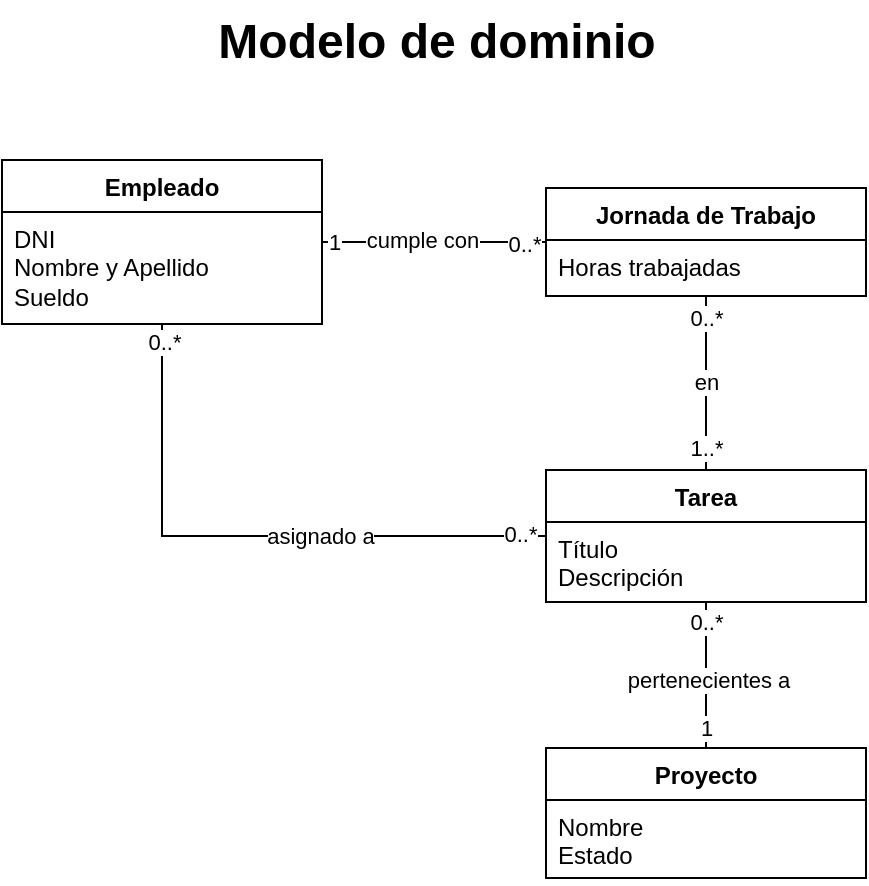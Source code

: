 <mxfile version="24.7.5">
  <diagram name="Page-1" id="ZnVQg8qKtz0uywgZmiTY">
    <mxGraphModel dx="1372" dy="756" grid="0" gridSize="10" guides="1" tooltips="1" connect="1" arrows="1" fold="1" page="1" pageScale="1" pageWidth="850" pageHeight="1100" math="0" shadow="0">
      <root>
        <mxCell id="0" />
        <mxCell id="1" parent="0" />
        <mxCell id="wZFPZeTqg8-6l5qeh17--5" value="Empleado" style="swimlane;fontStyle=1;align=center;verticalAlign=top;childLayout=stackLayout;horizontal=1;startSize=26;horizontalStack=0;resizeParent=1;resizeParentMax=0;resizeLast=0;collapsible=1;marginBottom=0;whiteSpace=wrap;html=1;" vertex="1" parent="1">
          <mxGeometry x="209" y="80" width="160" height="82" as="geometry" />
        </mxCell>
        <mxCell id="wZFPZeTqg8-6l5qeh17--6" value="&lt;div&gt;DNI&lt;/div&gt;Nombre y Apellido&lt;div&gt;Sueldo&lt;/div&gt;" style="text;strokeColor=none;fillColor=none;align=left;verticalAlign=top;spacingLeft=4;spacingRight=4;overflow=hidden;rotatable=0;points=[[0,0.5],[1,0.5]];portConstraint=eastwest;whiteSpace=wrap;html=1;" vertex="1" parent="wZFPZeTqg8-6l5qeh17--5">
          <mxGeometry y="26" width="160" height="56" as="geometry" />
        </mxCell>
        <mxCell id="wZFPZeTqg8-6l5qeh17--25" style="edgeStyle=orthogonalEdgeStyle;rounded=0;orthogonalLoop=1;jettySize=auto;html=1;endArrow=none;endFill=0;" edge="1" parent="1" source="wZFPZeTqg8-6l5qeh17--28" target="wZFPZeTqg8-6l5qeh17--5">
          <mxGeometry relative="1" as="geometry" />
        </mxCell>
        <mxCell id="wZFPZeTqg8-6l5qeh17--26" value="0..*" style="edgeLabel;html=1;align=center;verticalAlign=middle;resizable=0;points=[];" vertex="1" connectable="0" parent="wZFPZeTqg8-6l5qeh17--25">
          <mxGeometry x="-0.951" y="-1" relative="1" as="geometry">
            <mxPoint x="-6" as="offset" />
          </mxGeometry>
        </mxCell>
        <mxCell id="wZFPZeTqg8-6l5qeh17--27" value="0..*" style="edgeLabel;html=1;align=center;verticalAlign=middle;resizable=0;points=[];" vertex="1" connectable="0" parent="wZFPZeTqg8-6l5qeh17--25">
          <mxGeometry x="0.94" y="-1" relative="1" as="geometry">
            <mxPoint as="offset" />
          </mxGeometry>
        </mxCell>
        <mxCell id="wZFPZeTqg8-6l5qeh17--36" value="asignado a" style="edgeLabel;html=1;align=center;verticalAlign=middle;resizable=0;points=[];" vertex="1" connectable="0" parent="wZFPZeTqg8-6l5qeh17--25">
          <mxGeometry x="0.143" y="1" relative="1" as="geometry">
            <mxPoint x="57" y="-1" as="offset" />
          </mxGeometry>
        </mxCell>
        <mxCell id="wZFPZeTqg8-6l5qeh17--30" style="edgeStyle=orthogonalEdgeStyle;rounded=0;orthogonalLoop=1;jettySize=auto;html=1;endArrow=none;endFill=0;" edge="1" parent="1" source="wZFPZeTqg8-6l5qeh17--15" target="wZFPZeTqg8-6l5qeh17--28">
          <mxGeometry relative="1" as="geometry" />
        </mxCell>
        <mxCell id="wZFPZeTqg8-6l5qeh17--31" value="1" style="edgeLabel;html=1;align=center;verticalAlign=middle;resizable=0;points=[];" vertex="1" connectable="0" parent="wZFPZeTqg8-6l5qeh17--30">
          <mxGeometry x="-0.833" relative="1" as="geometry">
            <mxPoint y="-4" as="offset" />
          </mxGeometry>
        </mxCell>
        <mxCell id="wZFPZeTqg8-6l5qeh17--32" value="0..*" style="edgeLabel;html=1;align=center;verticalAlign=middle;resizable=0;points=[];" vertex="1" connectable="0" parent="wZFPZeTqg8-6l5qeh17--30">
          <mxGeometry x="0.791" y="1" relative="1" as="geometry">
            <mxPoint x="1" y="2" as="offset" />
          </mxGeometry>
        </mxCell>
        <mxCell id="wZFPZeTqg8-6l5qeh17--39" value="pertenecientes a" style="edgeLabel;html=1;align=center;verticalAlign=middle;resizable=0;points=[];" vertex="1" connectable="0" parent="wZFPZeTqg8-6l5qeh17--30">
          <mxGeometry x="-0.052" y="-1" relative="1" as="geometry">
            <mxPoint as="offset" />
          </mxGeometry>
        </mxCell>
        <mxCell id="wZFPZeTqg8-6l5qeh17--15" value="Proyecto" style="swimlane;fontStyle=1;align=center;verticalAlign=top;childLayout=stackLayout;horizontal=1;startSize=26;horizontalStack=0;resizeParent=1;resizeParentMax=0;resizeLast=0;collapsible=1;marginBottom=0;whiteSpace=wrap;html=1;" vertex="1" parent="1">
          <mxGeometry x="481" y="374" width="160" height="65" as="geometry" />
        </mxCell>
        <mxCell id="wZFPZeTqg8-6l5qeh17--16" value="&lt;div&gt;Nombre&lt;/div&gt;&lt;div&gt;Estado&lt;/div&gt;" style="text;strokeColor=none;fillColor=none;align=left;verticalAlign=top;spacingLeft=4;spacingRight=4;overflow=hidden;rotatable=0;points=[[0,0.5],[1,0.5]];portConstraint=eastwest;whiteSpace=wrap;html=1;" vertex="1" parent="wZFPZeTqg8-6l5qeh17--15">
          <mxGeometry y="26" width="160" height="39" as="geometry" />
        </mxCell>
        <mxCell id="wZFPZeTqg8-6l5qeh17--33" style="edgeStyle=orthogonalEdgeStyle;rounded=0;orthogonalLoop=1;jettySize=auto;html=1;endArrow=none;endFill=0;" edge="1" parent="1" source="wZFPZeTqg8-6l5qeh17--19" target="wZFPZeTqg8-6l5qeh17--28">
          <mxGeometry relative="1" as="geometry" />
        </mxCell>
        <mxCell id="wZFPZeTqg8-6l5qeh17--34" value="0..*" style="edgeLabel;html=1;align=center;verticalAlign=middle;resizable=0;points=[];" vertex="1" connectable="0" parent="wZFPZeTqg8-6l5qeh17--33">
          <mxGeometry x="-0.72" relative="1" as="geometry">
            <mxPoint y="-1" as="offset" />
          </mxGeometry>
        </mxCell>
        <mxCell id="wZFPZeTqg8-6l5qeh17--35" value="1..*" style="edgeLabel;html=1;align=center;verticalAlign=middle;resizable=0;points=[];" vertex="1" connectable="0" parent="wZFPZeTqg8-6l5qeh17--33">
          <mxGeometry x="0.774" relative="1" as="geometry">
            <mxPoint y="-1" as="offset" />
          </mxGeometry>
        </mxCell>
        <mxCell id="wZFPZeTqg8-6l5qeh17--38" value="en" style="edgeLabel;html=1;align=center;verticalAlign=middle;resizable=0;points=[];" vertex="1" connectable="0" parent="wZFPZeTqg8-6l5qeh17--33">
          <mxGeometry x="-0.01" relative="1" as="geometry">
            <mxPoint as="offset" />
          </mxGeometry>
        </mxCell>
        <mxCell id="wZFPZeTqg8-6l5qeh17--19" value="Jornada de Trabajo" style="swimlane;fontStyle=1;align=center;verticalAlign=top;childLayout=stackLayout;horizontal=1;startSize=26;horizontalStack=0;resizeParent=1;resizeParentMax=0;resizeLast=0;collapsible=1;marginBottom=0;whiteSpace=wrap;html=1;" vertex="1" parent="1">
          <mxGeometry x="481" y="94" width="160" height="54" as="geometry" />
        </mxCell>
        <mxCell id="wZFPZeTqg8-6l5qeh17--20" value="Horas trabajadas&lt;div&gt;&lt;br&gt;&lt;/div&gt;" style="text;strokeColor=none;fillColor=none;align=left;verticalAlign=top;spacingLeft=4;spacingRight=4;overflow=hidden;rotatable=0;points=[[0,0.5],[1,0.5]];portConstraint=eastwest;whiteSpace=wrap;html=1;" vertex="1" parent="wZFPZeTqg8-6l5qeh17--19">
          <mxGeometry y="26" width="160" height="28" as="geometry" />
        </mxCell>
        <mxCell id="wZFPZeTqg8-6l5qeh17--22" style="edgeStyle=orthogonalEdgeStyle;rounded=0;orthogonalLoop=1;jettySize=auto;html=1;endArrow=none;endFill=0;" edge="1" parent="1" source="wZFPZeTqg8-6l5qeh17--5" target="wZFPZeTqg8-6l5qeh17--19">
          <mxGeometry relative="1" as="geometry" />
        </mxCell>
        <mxCell id="wZFPZeTqg8-6l5qeh17--23" value="1" style="edgeLabel;html=1;align=center;verticalAlign=middle;resizable=0;points=[];" vertex="1" connectable="0" parent="wZFPZeTqg8-6l5qeh17--22">
          <mxGeometry x="-0.905" y="-1" relative="1" as="geometry">
            <mxPoint y="-1" as="offset" />
          </mxGeometry>
        </mxCell>
        <mxCell id="wZFPZeTqg8-6l5qeh17--24" value="0..*" style="edgeLabel;html=1;align=center;verticalAlign=middle;resizable=0;points=[];" vertex="1" connectable="0" parent="wZFPZeTqg8-6l5qeh17--22">
          <mxGeometry x="0.89" relative="1" as="geometry">
            <mxPoint x="-5" y="1" as="offset" />
          </mxGeometry>
        </mxCell>
        <mxCell id="wZFPZeTqg8-6l5qeh17--37" value="cumple con" style="edgeLabel;html=1;align=center;verticalAlign=middle;resizable=0;points=[];" vertex="1" connectable="0" parent="wZFPZeTqg8-6l5qeh17--22">
          <mxGeometry x="-0.31" y="2" relative="1" as="geometry">
            <mxPoint x="11" y="1" as="offset" />
          </mxGeometry>
        </mxCell>
        <mxCell id="wZFPZeTqg8-6l5qeh17--28" value="Tarea" style="swimlane;fontStyle=1;align=center;verticalAlign=top;childLayout=stackLayout;horizontal=1;startSize=26;horizontalStack=0;resizeParent=1;resizeParentMax=0;resizeLast=0;collapsible=1;marginBottom=0;whiteSpace=wrap;html=1;" vertex="1" parent="1">
          <mxGeometry x="481" y="235" width="160" height="66" as="geometry" />
        </mxCell>
        <mxCell id="wZFPZeTqg8-6l5qeh17--29" value="&lt;div&gt;Título&lt;/div&gt;&lt;div&gt;Descripción&lt;/div&gt;" style="text;strokeColor=none;fillColor=none;align=left;verticalAlign=top;spacingLeft=4;spacingRight=4;overflow=hidden;rotatable=0;points=[[0,0.5],[1,0.5]];portConstraint=eastwest;whiteSpace=wrap;html=1;" vertex="1" parent="wZFPZeTqg8-6l5qeh17--28">
          <mxGeometry y="26" width="160" height="40" as="geometry" />
        </mxCell>
        <mxCell id="wZFPZeTqg8-6l5qeh17--40" value="Modelo de dominio" style="text;html=1;align=center;verticalAlign=middle;resizable=0;points=[];autosize=1;strokeColor=none;fillColor=none;fontSize=24;fontStyle=1" vertex="1" parent="1">
          <mxGeometry x="315" width="221" height="41" as="geometry" />
        </mxCell>
      </root>
    </mxGraphModel>
  </diagram>
</mxfile>
